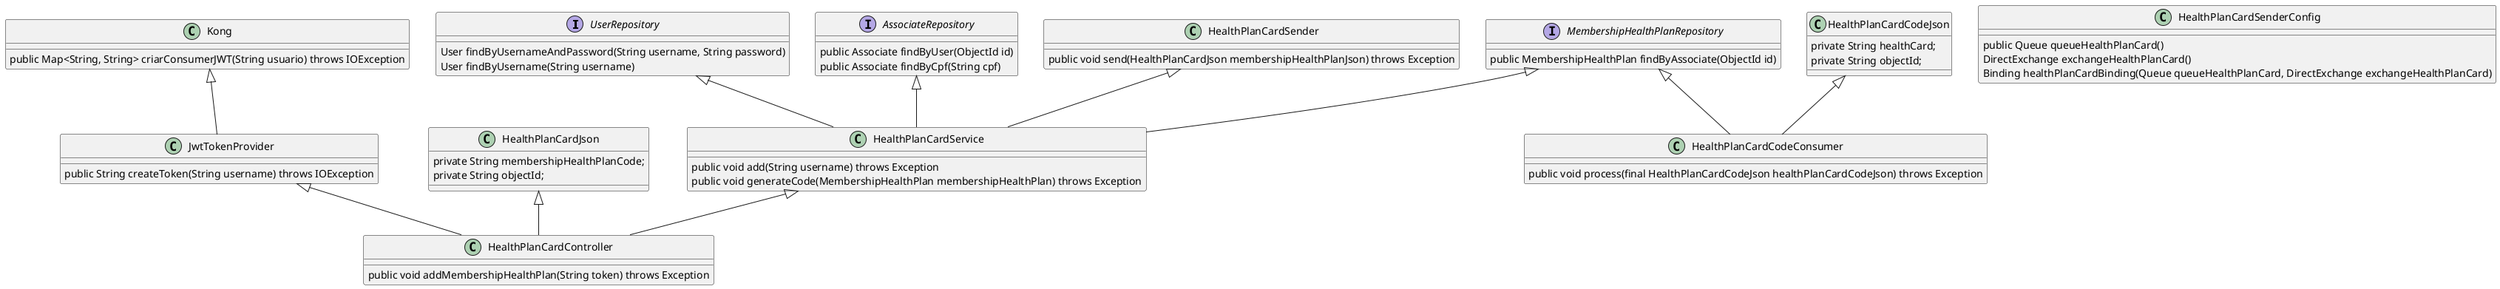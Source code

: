 @startuml
'https://plantuml.com/class-diagram

interface UserRepository {
    User findByUsernameAndPassword(String username, String password)
    User findByUsername(String username)
}

interface AssociateRepository{
    public Associate findByUser(ObjectId id)
    public Associate findByCpf(String cpf)
}

interface MembershipHealthPlanRepository {
    public MembershipHealthPlan findByAssociate(ObjectId id)
}

class HealthPlanCardService {
    public void add(String username) throws Exception
    public void generateCode(MembershipHealthPlan membershipHealthPlan) throws Exception
}

class JwtTokenProvider {
    public String createToken(String username) throws IOException
}

class Kong {
    public Map<String, String> criarConsumerJWT(String usuario) throws IOException
}

class HealthPlanCardSender {
    public void send(HealthPlanCardJson membershipHealthPlanJson) throws Exception
}

class HealthPlanCardJson {
	private String membershipHealthPlanCode;
	private String objectId;
}

class HealthPlanCardController {
   public void addMembershipHealthPlan(String token) throws Exception
}

class HealthPlanCardCodeJson{
	private String healthCard;
	private String objectId;
}

class HealthPlanCardCodeConsumer {
    public void process(final HealthPlanCardCodeJson healthPlanCardCodeJson) throws Exception
}

class HealthPlanCardSenderConfig{
    public Queue queueHealthPlanCard()
    DirectExchange exchangeHealthPlanCard()
    Binding healthPlanCardBinding(Queue queueHealthPlanCard, DirectExchange exchangeHealthPlanCard)
}

MembershipHealthPlanRepository <|-- HealthPlanCardCodeConsumer
HealthPlanCardCodeJson <|-- HealthPlanCardCodeConsumer
HealthPlanCardSender  <|-- HealthPlanCardService
MembershipHealthPlanRepository  <|-- HealthPlanCardService
AssociateRepository <|-- HealthPlanCardService
UserRepository <|-- HealthPlanCardService
HealthPlanCardJson <|-- HealthPlanCardController
HealthPlanCardService <|-- HealthPlanCardController
JwtTokenProvider <|-- HealthPlanCardController
Kong <|-- JwtTokenProvider

@enduml